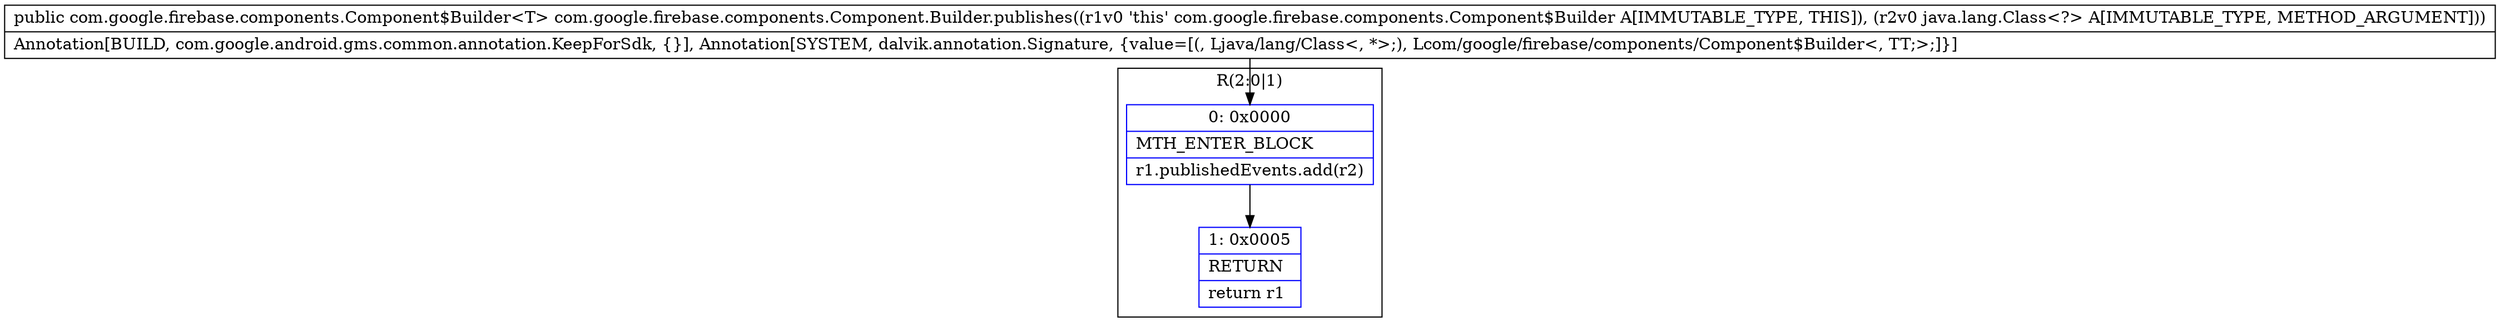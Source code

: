 digraph "CFG forcom.google.firebase.components.Component.Builder.publishes(Ljava\/lang\/Class;)Lcom\/google\/firebase\/components\/Component$Builder;" {
subgraph cluster_Region_911698295 {
label = "R(2:0|1)";
node [shape=record,color=blue];
Node_0 [shape=record,label="{0\:\ 0x0000|MTH_ENTER_BLOCK\l|r1.publishedEvents.add(r2)\l}"];
Node_1 [shape=record,label="{1\:\ 0x0005|RETURN\l|return r1\l}"];
}
MethodNode[shape=record,label="{public com.google.firebase.components.Component$Builder\<T\> com.google.firebase.components.Component.Builder.publishes((r1v0 'this' com.google.firebase.components.Component$Builder A[IMMUTABLE_TYPE, THIS]), (r2v0 java.lang.Class\<?\> A[IMMUTABLE_TYPE, METHOD_ARGUMENT]))  | Annotation[BUILD, com.google.android.gms.common.annotation.KeepForSdk, \{\}], Annotation[SYSTEM, dalvik.annotation.Signature, \{value=[(, Ljava\/lang\/Class\<, *\>;), Lcom\/google\/firebase\/components\/Component$Builder\<, TT;\>;]\}]\l}"];
MethodNode -> Node_0;
Node_0 -> Node_1;
}

